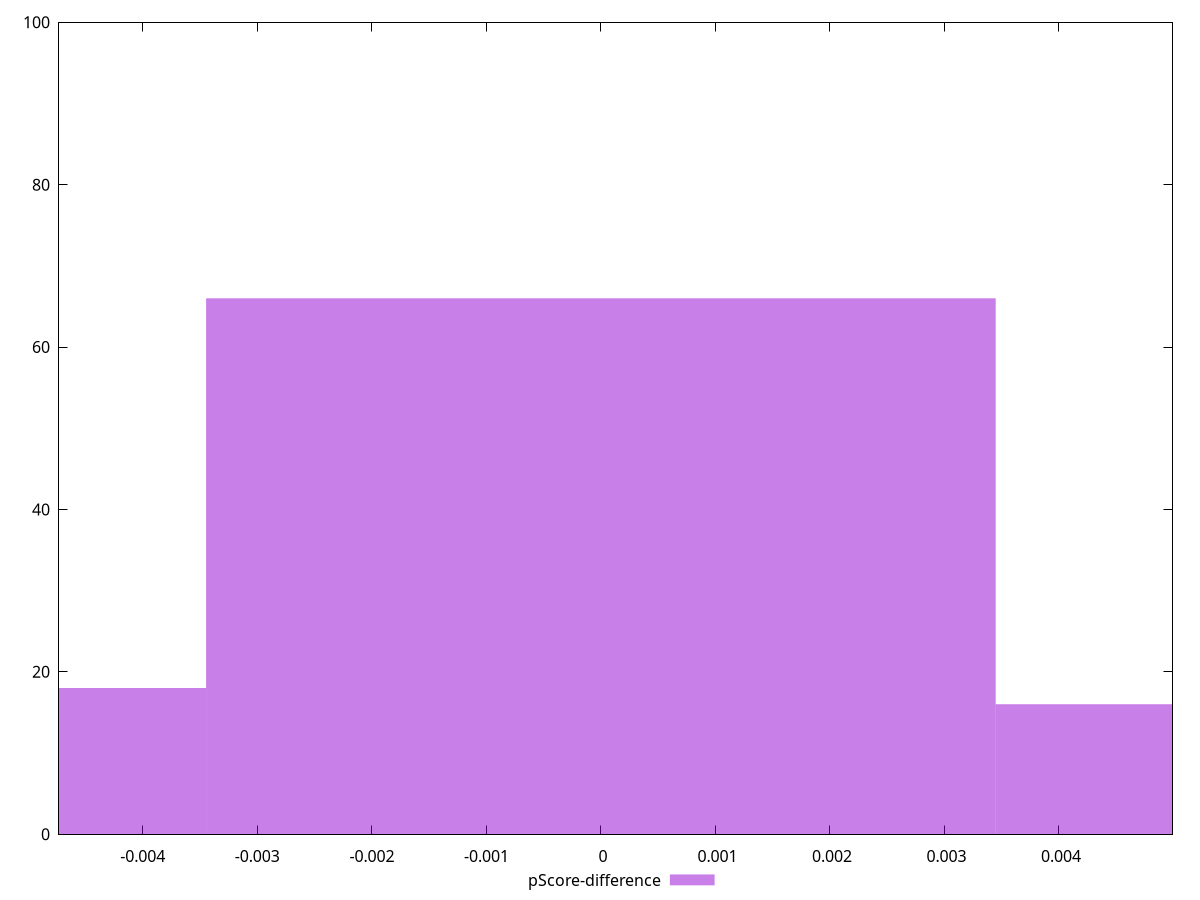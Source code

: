 reset

$pScoreDifference <<EOF
-0.006895318951739784 18
0 66
0.006895318951739784 16
EOF

set key outside below
set boxwidth 0.006895318951739784
set xrange [-0.00473228189398156:0.004991590174164062]
set yrange [0:100]
set trange [0:100]
set style fill transparent solid 0.5 noborder
set terminal svg size 640, 490 enhanced background rgb 'white'
set output "report/report_00029_2021-02-24T13-36-40.390Z/speed-index/samples/music/pScore-difference/histogram.svg"

plot $pScoreDifference title "pScore-difference" with boxes

reset

